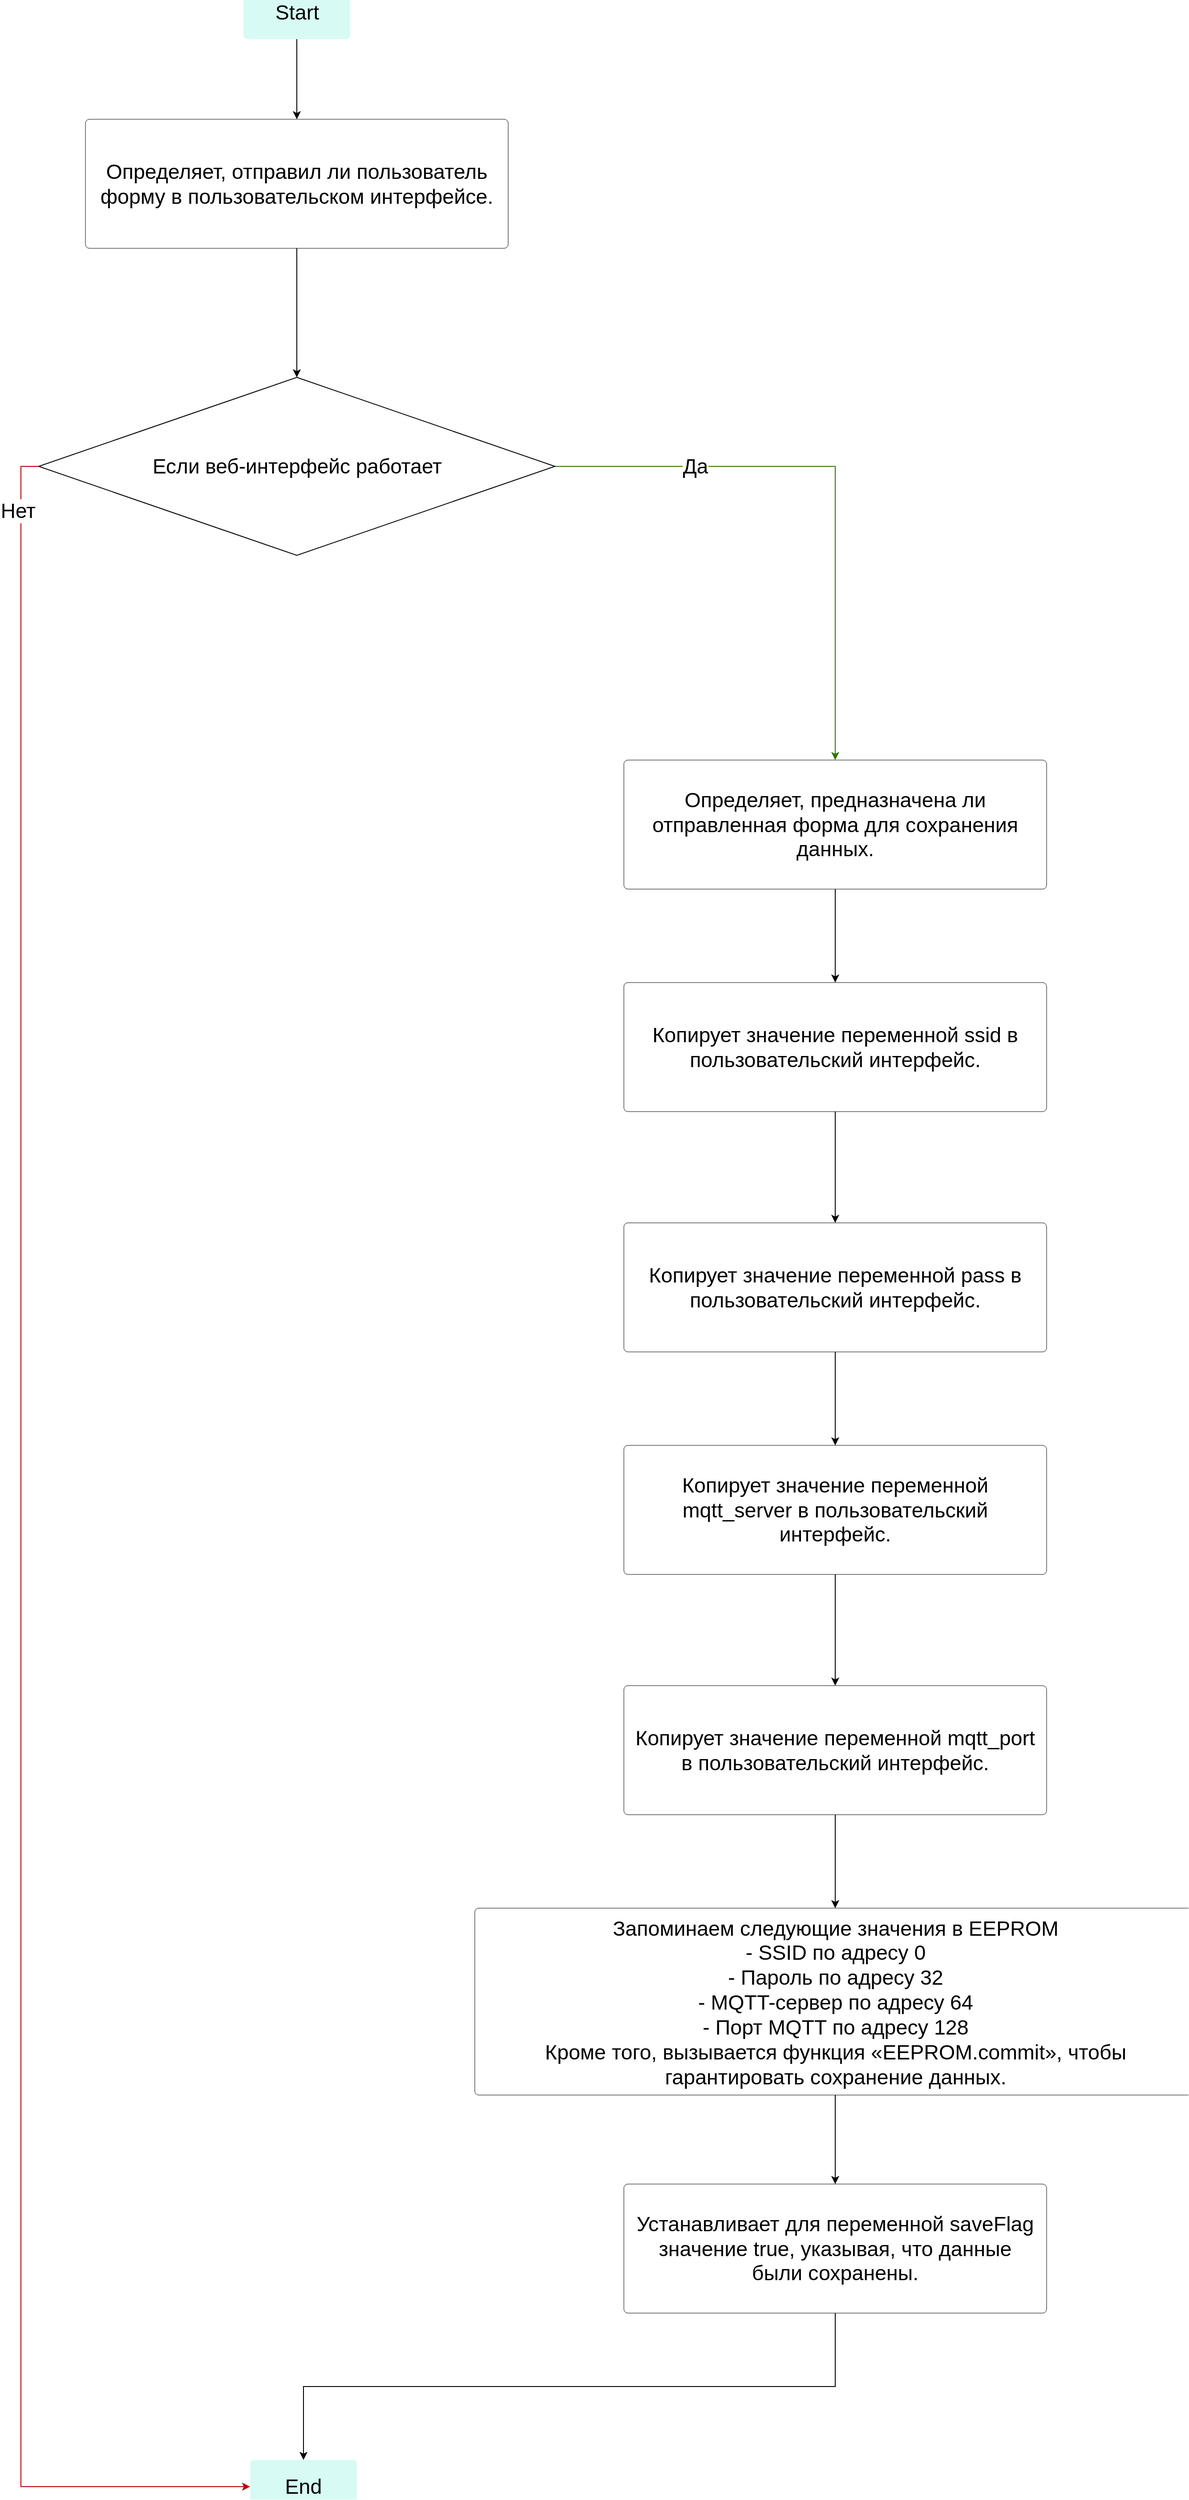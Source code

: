 <mxfile version="24.6.2" type="device">
  <diagram name="Страница — 1" id="moGrpUUtTIApZYQkWIgr">
    <mxGraphModel dx="7119" dy="5900" grid="1" gridSize="10" guides="1" tooltips="1" connect="1" arrows="1" fold="1" page="1" pageScale="1" pageWidth="2339" pageHeight="3300" math="0" shadow="0">
      <root>
        <mxCell id="0" />
        <mxCell id="1" parent="0" />
        <mxCell id="AcHEKxGcTiRXAweaADiA-32" value="" style="edgeStyle=orthogonalEdgeStyle;rounded=0;orthogonalLoop=1;jettySize=auto;html=1;" edge="1" parent="1" source="AcHEKxGcTiRXAweaADiA-2" target="AcHEKxGcTiRXAweaADiA-3">
          <mxGeometry relative="1" as="geometry" />
        </mxCell>
        <mxCell id="AcHEKxGcTiRXAweaADiA-2" value="Start" style="html=1;overflow=block;blockSpacing=1;whiteSpace=wrap;fontSize=23.3;align=center;spacing=3.8;verticalAlign=middle;strokeColor=#unset;fillOpacity=100;rounded=1;absoluteArcSize=1;arcSize=9;fillColor=#d7faf5;strokeWidth=NaN;lucidId=huNK-i~51UBm;" vertex="1" parent="1">
          <mxGeometry x="-1347.5" y="-3260" width="120" height="60" as="geometry" />
        </mxCell>
        <mxCell id="AcHEKxGcTiRXAweaADiA-44" style="edgeStyle=orthogonalEdgeStyle;rounded=0;orthogonalLoop=1;jettySize=auto;html=1;exitX=0.5;exitY=1;exitDx=0;exitDy=0;entryX=0.5;entryY=0;entryDx=0;entryDy=0;" edge="1" parent="1" source="AcHEKxGcTiRXAweaADiA-3" target="AcHEKxGcTiRXAweaADiA-43">
          <mxGeometry relative="1" as="geometry" />
        </mxCell>
        <mxCell id="AcHEKxGcTiRXAweaADiA-3" value="&lt;div&gt;&lt;span style=&quot;background-color: initial;&quot;&gt;Определяет, отправил ли пользователь форму в пользовательском интерфейсе.&lt;/span&gt;&lt;br&gt;&lt;/div&gt;" style="html=1;overflow=block;blockSpacing=1;whiteSpace=wrap;fontSize=23.3;spacing=9;rounded=1;absoluteArcSize=1;arcSize=9;strokeWidth=NaN;lucidId=kvNKT_QAm0P7;" vertex="1" parent="1">
          <mxGeometry x="-1525" y="-3110" width="475" height="145" as="geometry" />
        </mxCell>
        <mxCell id="AcHEKxGcTiRXAweaADiA-34" style="edgeStyle=orthogonalEdgeStyle;rounded=0;orthogonalLoop=1;jettySize=auto;html=1;exitX=0.5;exitY=1;exitDx=0;exitDy=0;entryX=0.5;entryY=0;entryDx=0;entryDy=0;" edge="1" parent="1" source="AcHEKxGcTiRXAweaADiA-17" target="AcHEKxGcTiRXAweaADiA-18">
          <mxGeometry relative="1" as="geometry" />
        </mxCell>
        <mxCell id="AcHEKxGcTiRXAweaADiA-17" value="Определяет, предназначена ли отправленная форма для сохранения данных." style="html=1;overflow=block;blockSpacing=1;whiteSpace=wrap;fontSize=23.3;spacing=9;rounded=1;absoluteArcSize=1;arcSize=9;strokeWidth=NaN;lucidId=kvNKT_QAm0P7;" vertex="1" parent="1">
          <mxGeometry x="-920" y="-2390" width="475" height="145" as="geometry" />
        </mxCell>
        <mxCell id="AcHEKxGcTiRXAweaADiA-35" style="edgeStyle=orthogonalEdgeStyle;rounded=0;orthogonalLoop=1;jettySize=auto;html=1;exitX=0.5;exitY=1;exitDx=0;exitDy=0;entryX=0.5;entryY=0;entryDx=0;entryDy=0;" edge="1" parent="1" source="AcHEKxGcTiRXAweaADiA-18" target="AcHEKxGcTiRXAweaADiA-19">
          <mxGeometry relative="1" as="geometry" />
        </mxCell>
        <mxCell id="AcHEKxGcTiRXAweaADiA-18" value="Копирует значение переменной ssid в пользовательский интерфейс." style="html=1;overflow=block;blockSpacing=1;whiteSpace=wrap;fontSize=23.3;spacing=9;rounded=1;absoluteArcSize=1;arcSize=9;strokeWidth=NaN;lucidId=kvNKT_QAm0P7;" vertex="1" parent="1">
          <mxGeometry x="-920" y="-2140" width="475" height="145" as="geometry" />
        </mxCell>
        <mxCell id="AcHEKxGcTiRXAweaADiA-36" style="edgeStyle=orthogonalEdgeStyle;rounded=0;orthogonalLoop=1;jettySize=auto;html=1;exitX=0.5;exitY=1;exitDx=0;exitDy=0;entryX=0.5;entryY=0;entryDx=0;entryDy=0;" edge="1" parent="1" source="AcHEKxGcTiRXAweaADiA-19" target="AcHEKxGcTiRXAweaADiA-20">
          <mxGeometry relative="1" as="geometry" />
        </mxCell>
        <mxCell id="AcHEKxGcTiRXAweaADiA-19" value="Копирует значение переменной pass в пользовательский интерфейс." style="html=1;overflow=block;blockSpacing=1;whiteSpace=wrap;fontSize=23.3;spacing=9;rounded=1;absoluteArcSize=1;arcSize=9;strokeWidth=NaN;lucidId=kvNKT_QAm0P7;" vertex="1" parent="1">
          <mxGeometry x="-920" y="-1870" width="475" height="145" as="geometry" />
        </mxCell>
        <mxCell id="AcHEKxGcTiRXAweaADiA-38" style="edgeStyle=orthogonalEdgeStyle;rounded=0;orthogonalLoop=1;jettySize=auto;html=1;exitX=0.5;exitY=1;exitDx=0;exitDy=0;entryX=0.5;entryY=0;entryDx=0;entryDy=0;" edge="1" parent="1" source="AcHEKxGcTiRXAweaADiA-20" target="AcHEKxGcTiRXAweaADiA-21">
          <mxGeometry relative="1" as="geometry" />
        </mxCell>
        <mxCell id="AcHEKxGcTiRXAweaADiA-20" value="Копирует значение переменной mqtt_server в пользовательский интерфейс." style="html=1;overflow=block;blockSpacing=1;whiteSpace=wrap;fontSize=23.3;spacing=9;rounded=1;absoluteArcSize=1;arcSize=9;strokeWidth=NaN;lucidId=kvNKT_QAm0P7;" vertex="1" parent="1">
          <mxGeometry x="-920" y="-1620" width="475" height="145" as="geometry" />
        </mxCell>
        <mxCell id="AcHEKxGcTiRXAweaADiA-39" style="edgeStyle=orthogonalEdgeStyle;rounded=0;orthogonalLoop=1;jettySize=auto;html=1;exitX=0.5;exitY=1;exitDx=0;exitDy=0;entryX=0.5;entryY=0;entryDx=0;entryDy=0;" edge="1" parent="1" source="AcHEKxGcTiRXAweaADiA-21" target="AcHEKxGcTiRXAweaADiA-22">
          <mxGeometry relative="1" as="geometry" />
        </mxCell>
        <mxCell id="AcHEKxGcTiRXAweaADiA-21" value="Копирует значение переменной mqtt_port в пользовательский интерфейс." style="html=1;overflow=block;blockSpacing=1;whiteSpace=wrap;fontSize=23.3;spacing=9;rounded=1;absoluteArcSize=1;arcSize=9;strokeWidth=NaN;lucidId=kvNKT_QAm0P7;" vertex="1" parent="1">
          <mxGeometry x="-920" y="-1350" width="475" height="145" as="geometry" />
        </mxCell>
        <mxCell id="AcHEKxGcTiRXAweaADiA-40" style="edgeStyle=orthogonalEdgeStyle;rounded=0;orthogonalLoop=1;jettySize=auto;html=1;exitX=0.5;exitY=1;exitDx=0;exitDy=0;entryX=0.5;entryY=0;entryDx=0;entryDy=0;" edge="1" parent="1" source="AcHEKxGcTiRXAweaADiA-22" target="AcHEKxGcTiRXAweaADiA-23">
          <mxGeometry relative="1" as="geometry" />
        </mxCell>
        <mxCell id="AcHEKxGcTiRXAweaADiA-22" value="&lt;div&gt;Запоминаем следующие значения в EEPROM&lt;/div&gt;&lt;div&gt;- SSID по адресу 0&lt;/div&gt;&lt;div&gt;- Пароль по адресу 32&lt;/div&gt;&lt;div&gt;- MQTT-сервер по адресу 64&lt;/div&gt;&lt;div&gt;- Порт MQTT по адресу 128&lt;/div&gt;&lt;div&gt;Кроме того, вызывается функция «EEPROM.commit», чтобы гарантировать сохранение данных.&lt;/div&gt;" style="html=1;overflow=block;blockSpacing=1;whiteSpace=wrap;fontSize=23.3;spacing=9;rounded=1;absoluteArcSize=1;arcSize=9;strokeWidth=NaN;lucidId=kvNKT_QAm0P7;" vertex="1" parent="1">
          <mxGeometry x="-1087.5" y="-1100" width="810" height="210" as="geometry" />
        </mxCell>
        <mxCell id="AcHEKxGcTiRXAweaADiA-41" style="edgeStyle=orthogonalEdgeStyle;rounded=0;orthogonalLoop=1;jettySize=auto;html=1;exitX=0.5;exitY=1;exitDx=0;exitDy=0;" edge="1" parent="1" source="AcHEKxGcTiRXAweaADiA-23" target="AcHEKxGcTiRXAweaADiA-24">
          <mxGeometry relative="1" as="geometry" />
        </mxCell>
        <mxCell id="AcHEKxGcTiRXAweaADiA-23" value="Устанавливает для переменной saveFlag значение true, указывая, что данные были сохранены." style="html=1;overflow=block;blockSpacing=1;whiteSpace=wrap;fontSize=23.3;spacing=9;rounded=1;absoluteArcSize=1;arcSize=9;strokeWidth=NaN;lucidId=kvNKT_QAm0P7;" vertex="1" parent="1">
          <mxGeometry x="-920" y="-790" width="475" height="145" as="geometry" />
        </mxCell>
        <mxCell id="AcHEKxGcTiRXAweaADiA-24" value="End" style="html=1;overflow=block;blockSpacing=1;whiteSpace=wrap;fontSize=23.3;align=center;spacing=3.8;verticalAlign=middle;strokeColor=#unset;fillOpacity=100;rounded=1;absoluteArcSize=1;arcSize=9;fillColor=#d7faf5;strokeWidth=NaN;lucidId=huNK-i~51UBm;" vertex="1" parent="1">
          <mxGeometry x="-1340" y="-480" width="120" height="60" as="geometry" />
        </mxCell>
        <mxCell id="AcHEKxGcTiRXAweaADiA-45" style="edgeStyle=orthogonalEdgeStyle;rounded=0;orthogonalLoop=1;jettySize=auto;html=1;exitX=1;exitY=0.5;exitDx=0;exitDy=0;entryX=0.5;entryY=0;entryDx=0;entryDy=0;fillColor=#60a917;strokeColor=#2D7600;" edge="1" parent="1" source="AcHEKxGcTiRXAweaADiA-43" target="AcHEKxGcTiRXAweaADiA-17">
          <mxGeometry relative="1" as="geometry" />
        </mxCell>
        <mxCell id="AcHEKxGcTiRXAweaADiA-46" value="&lt;span style=&quot;font-size: 23px;&quot;&gt;Да&lt;/span&gt;" style="edgeLabel;html=1;align=center;verticalAlign=middle;resizable=0;points=[];" vertex="1" connectable="0" parent="AcHEKxGcTiRXAweaADiA-45">
          <mxGeometry x="-0.515" relative="1" as="geometry">
            <mxPoint x="1" as="offset" />
          </mxGeometry>
        </mxCell>
        <mxCell id="AcHEKxGcTiRXAweaADiA-51" style="edgeStyle=orthogonalEdgeStyle;rounded=0;orthogonalLoop=1;jettySize=auto;html=1;exitX=0;exitY=0.5;exitDx=0;exitDy=0;entryX=0;entryY=0.5;entryDx=0;entryDy=0;fillColor=#e51400;strokeColor=#B20000;" edge="1" parent="1" source="AcHEKxGcTiRXAweaADiA-43" target="AcHEKxGcTiRXAweaADiA-24">
          <mxGeometry relative="1" as="geometry" />
        </mxCell>
        <mxCell id="AcHEKxGcTiRXAweaADiA-52" value="&lt;font style=&quot;font-size: 23px;&quot;&gt;Нет&lt;/font&gt;" style="edgeLabel;html=1;align=center;verticalAlign=middle;resizable=0;points=[];" vertex="1" connectable="0" parent="AcHEKxGcTiRXAweaADiA-51">
          <mxGeometry x="-0.945" y="-4" relative="1" as="geometry">
            <mxPoint as="offset" />
          </mxGeometry>
        </mxCell>
        <mxCell id="AcHEKxGcTiRXAweaADiA-43" value="&lt;font style=&quot;font-size: 23px;&quot;&gt;Если веб-интерфейс работает&lt;/font&gt;" style="rhombus;whiteSpace=wrap;html=1;" vertex="1" parent="1">
          <mxGeometry x="-1577.5" y="-2820" width="580" height="200" as="geometry" />
        </mxCell>
      </root>
    </mxGraphModel>
  </diagram>
</mxfile>
